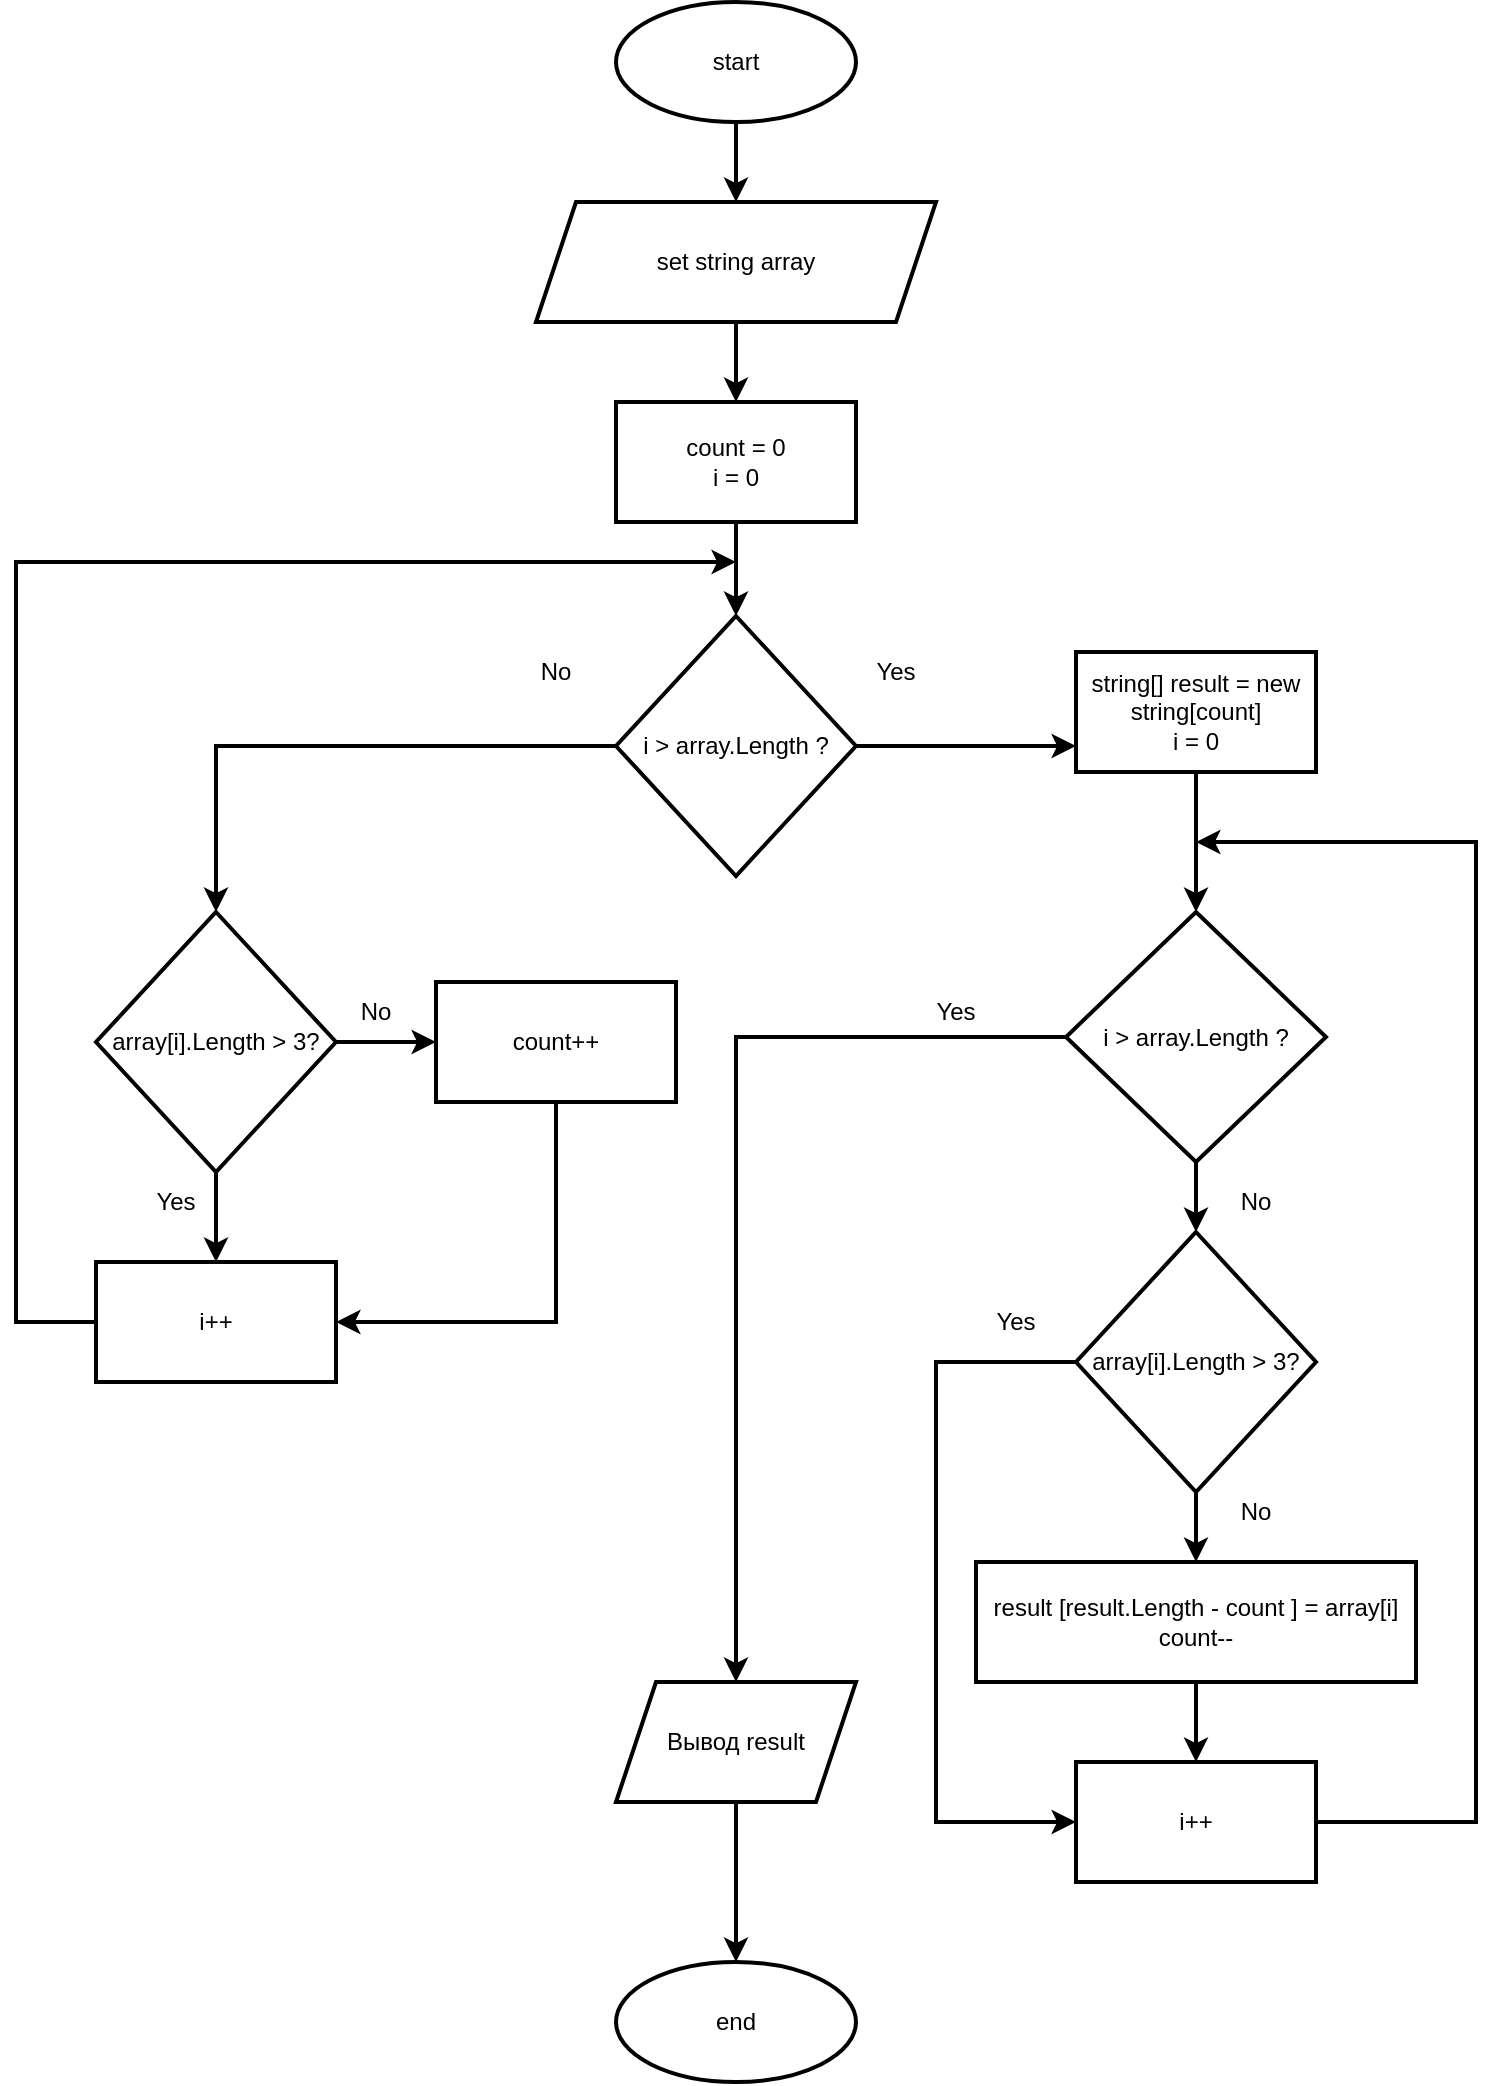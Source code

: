 <mxfile>
    <diagram id="8Ngy8GfRv6HE6p1wLcnC" name="Page-1">
        <mxGraphModel dx="434" dy="1523" grid="1" gridSize="10" guides="1" tooltips="1" connect="1" arrows="1" fold="1" page="1" pageScale="1" pageWidth="827" pageHeight="1169" math="0" shadow="0">
            <root>
                <mxCell id="0"/>
                <mxCell id="1" parent="0"/>
                <mxCell id="2" style="edgeStyle=orthogonalEdgeStyle;rounded=0;orthogonalLoop=1;jettySize=auto;html=1;strokeWidth=2;" edge="1" parent="1" source="3" target="5">
                    <mxGeometry relative="1" as="geometry"/>
                </mxCell>
                <mxCell id="3" value="start" style="ellipse;whiteSpace=wrap;html=1;strokeWidth=2;" vertex="1" parent="1">
                    <mxGeometry x="490" y="-320" width="120" height="60" as="geometry"/>
                </mxCell>
                <mxCell id="4" value="" style="edgeStyle=orthogonalEdgeStyle;rounded=0;orthogonalLoop=1;jettySize=auto;html=1;strokeWidth=2;" edge="1" parent="1" source="5" target="10">
                    <mxGeometry relative="1" as="geometry"/>
                </mxCell>
                <mxCell id="5" value="set string array" style="shape=parallelogram;perimeter=parallelogramPerimeter;whiteSpace=wrap;html=1;fixedSize=1;strokeWidth=2;" vertex="1" parent="1">
                    <mxGeometry x="450" y="-220" width="200" height="60" as="geometry"/>
                </mxCell>
                <mxCell id="6" value="" style="edgeStyle=orthogonalEdgeStyle;rounded=0;orthogonalLoop=1;jettySize=auto;html=1;strokeWidth=2;" edge="1" parent="1" source="8" target="22">
                    <mxGeometry relative="1" as="geometry">
                        <Array as="points">
                            <mxPoint x="700" y="52"/>
                            <mxPoint x="700" y="52"/>
                        </Array>
                    </mxGeometry>
                </mxCell>
                <mxCell id="7" style="edgeStyle=orthogonalEdgeStyle;rounded=0;orthogonalLoop=1;jettySize=auto;html=1;exitX=0;exitY=0.5;exitDx=0;exitDy=0;entryX=0.5;entryY=0;entryDx=0;entryDy=0;strokeWidth=2;" edge="1" parent="1" source="8" target="14">
                    <mxGeometry relative="1" as="geometry"/>
                </mxCell>
                <mxCell id="8" value="i &amp;gt; array.Length ?" style="rhombus;whiteSpace=wrap;html=1;strokeWidth=2;" vertex="1" parent="1">
                    <mxGeometry x="490" y="-13" width="120" height="130" as="geometry"/>
                </mxCell>
                <mxCell id="9" value="" style="edgeStyle=orthogonalEdgeStyle;rounded=0;orthogonalLoop=1;jettySize=auto;html=1;strokeWidth=2;" edge="1" parent="1" source="10" target="8">
                    <mxGeometry relative="1" as="geometry"/>
                </mxCell>
                <mxCell id="10" value="count = 0&lt;br&gt;i = 0" style="rounded=0;whiteSpace=wrap;html=1;strokeWidth=2;" vertex="1" parent="1">
                    <mxGeometry x="490" y="-120" width="120" height="60" as="geometry"/>
                </mxCell>
                <mxCell id="11" value="No" style="text;html=1;align=center;verticalAlign=middle;whiteSpace=wrap;rounded=0;strokeWidth=2;" vertex="1" parent="1">
                    <mxGeometry x="430" width="60" height="30" as="geometry"/>
                </mxCell>
                <mxCell id="12" style="edgeStyle=orthogonalEdgeStyle;rounded=0;orthogonalLoop=1;jettySize=auto;html=1;entryX=0;entryY=0.5;entryDx=0;entryDy=0;strokeWidth=2;" edge="1" parent="1" source="14" target="16">
                    <mxGeometry relative="1" as="geometry"/>
                </mxCell>
                <mxCell id="13" style="edgeStyle=orthogonalEdgeStyle;rounded=0;orthogonalLoop=1;jettySize=auto;html=1;exitX=0.5;exitY=1;exitDx=0;exitDy=0;strokeWidth=2;" edge="1" parent="1" source="14" target="27">
                    <mxGeometry relative="1" as="geometry"/>
                </mxCell>
                <mxCell id="14" value="array[i].Length &amp;gt; 3?" style="rhombus;whiteSpace=wrap;html=1;strokeWidth=2;" vertex="1" parent="1">
                    <mxGeometry x="230" y="135" width="120" height="130" as="geometry"/>
                </mxCell>
                <mxCell id="15" style="edgeStyle=orthogonalEdgeStyle;rounded=0;orthogonalLoop=1;jettySize=auto;html=1;exitX=0.5;exitY=1;exitDx=0;exitDy=0;entryX=1;entryY=0.5;entryDx=0;entryDy=0;strokeWidth=2;" edge="1" parent="1" source="16" target="27">
                    <mxGeometry relative="1" as="geometry"/>
                </mxCell>
                <mxCell id="16" value="count++" style="whiteSpace=wrap;html=1;strokeWidth=2;" vertex="1" parent="1">
                    <mxGeometry x="400" y="170" width="120" height="60" as="geometry"/>
                </mxCell>
                <mxCell id="17" value="No" style="text;html=1;align=center;verticalAlign=middle;whiteSpace=wrap;rounded=0;strokeWidth=2;" vertex="1" parent="1">
                    <mxGeometry x="340" y="170" width="60" height="30" as="geometry"/>
                </mxCell>
                <mxCell id="18" value="" style="edgeStyle=orthogonalEdgeStyle;rounded=0;orthogonalLoop=1;jettySize=auto;html=1;strokeWidth=2;" edge="1" parent="1" source="19" target="20">
                    <mxGeometry relative="1" as="geometry"/>
                </mxCell>
                <mxCell id="19" value="Вывод result" style="shape=parallelogram;perimeter=parallelogramPerimeter;whiteSpace=wrap;html=1;fixedSize=1;strokeWidth=2;" vertex="1" parent="1">
                    <mxGeometry x="490" y="520" width="120" height="60" as="geometry"/>
                </mxCell>
                <mxCell id="20" value="end" style="ellipse;whiteSpace=wrap;html=1;strokeWidth=2;" vertex="1" parent="1">
                    <mxGeometry x="490" y="660" width="120" height="60" as="geometry"/>
                </mxCell>
                <mxCell id="21" value="" style="edgeStyle=orthogonalEdgeStyle;rounded=0;orthogonalLoop=1;jettySize=auto;html=1;strokeWidth=2;" edge="1" parent="1" source="22" target="25">
                    <mxGeometry relative="1" as="geometry"/>
                </mxCell>
                <mxCell id="22" value="string[] result = new string[count]&lt;br&gt;i = 0" style="whiteSpace=wrap;html=1;strokeWidth=2;" vertex="1" parent="1">
                    <mxGeometry x="720" y="5" width="120" height="60" as="geometry"/>
                </mxCell>
                <mxCell id="23" style="edgeStyle=orthogonalEdgeStyle;rounded=0;orthogonalLoop=1;jettySize=auto;html=1;strokeWidth=2;" edge="1" parent="1" source="25" target="19">
                    <mxGeometry relative="1" as="geometry"/>
                </mxCell>
                <mxCell id="24" style="edgeStyle=orthogonalEdgeStyle;rounded=0;orthogonalLoop=1;jettySize=auto;html=1;exitX=0.5;exitY=1;exitDx=0;exitDy=0;strokeWidth=2;" edge="1" parent="1" source="25" target="33">
                    <mxGeometry relative="1" as="geometry"/>
                </mxCell>
                <mxCell id="25" value="&lt;span&gt;i &amp;gt; array.Length ?&lt;/span&gt;" style="rhombus;whiteSpace=wrap;html=1;strokeWidth=2;" vertex="1" parent="1">
                    <mxGeometry x="715" y="135" width="130" height="125" as="geometry"/>
                </mxCell>
                <mxCell id="26" style="edgeStyle=orthogonalEdgeStyle;rounded=0;orthogonalLoop=1;jettySize=auto;html=1;strokeWidth=2;" edge="1" parent="1" source="27">
                    <mxGeometry relative="1" as="geometry">
                        <Array as="points">
                            <mxPoint x="190" y="340"/>
                            <mxPoint x="190" y="-40"/>
                            <mxPoint x="490" y="-40"/>
                        </Array>
                        <mxPoint x="550" y="-40" as="targetPoint"/>
                    </mxGeometry>
                </mxCell>
                <mxCell id="27" value="i++" style="whiteSpace=wrap;html=1;strokeWidth=2;" vertex="1" parent="1">
                    <mxGeometry x="230" y="310" width="120" height="60" as="geometry"/>
                </mxCell>
                <mxCell id="28" value="Yes" style="text;html=1;align=center;verticalAlign=middle;whiteSpace=wrap;rounded=0;strokeWidth=2;" vertex="1" parent="1">
                    <mxGeometry x="240" y="265" width="60" height="30" as="geometry"/>
                </mxCell>
                <mxCell id="29" value="Yes" style="text;html=1;align=center;verticalAlign=middle;whiteSpace=wrap;rounded=0;strokeWidth=2;" vertex="1" parent="1">
                    <mxGeometry x="600" width="60" height="30" as="geometry"/>
                </mxCell>
                <mxCell id="30" value="Yes" style="text;html=1;align=center;verticalAlign=middle;whiteSpace=wrap;rounded=0;strokeWidth=2;" vertex="1" parent="1">
                    <mxGeometry x="630" y="170" width="60" height="30" as="geometry"/>
                </mxCell>
                <mxCell id="31" style="edgeStyle=orthogonalEdgeStyle;rounded=0;orthogonalLoop=1;jettySize=auto;html=1;entryX=0.5;entryY=0;entryDx=0;entryDy=0;strokeWidth=2;" edge="1" parent="1" source="33" target="35">
                    <mxGeometry relative="1" as="geometry"/>
                </mxCell>
                <mxCell id="32" style="edgeStyle=orthogonalEdgeStyle;rounded=0;orthogonalLoop=1;jettySize=auto;html=1;entryX=0;entryY=0.5;entryDx=0;entryDy=0;strokeWidth=2;" edge="1" parent="1" source="33" target="38">
                    <mxGeometry relative="1" as="geometry">
                        <mxPoint x="644" y="582" as="targetPoint"/>
                        <Array as="points">
                            <mxPoint x="650" y="360"/>
                            <mxPoint x="650" y="590"/>
                        </Array>
                    </mxGeometry>
                </mxCell>
                <mxCell id="33" value="array[i].Length &amp;gt; 3?" style="rhombus;whiteSpace=wrap;html=1;strokeWidth=2;" vertex="1" parent="1">
                    <mxGeometry x="720" y="295" width="120" height="130" as="geometry"/>
                </mxCell>
                <mxCell id="34" style="edgeStyle=orthogonalEdgeStyle;rounded=0;orthogonalLoop=1;jettySize=auto;html=1;exitX=0.5;exitY=1;exitDx=0;exitDy=0;entryX=0.5;entryY=0;entryDx=0;entryDy=0;strokeWidth=2;" edge="1" parent="1" source="35" target="38">
                    <mxGeometry relative="1" as="geometry"/>
                </mxCell>
                <mxCell id="35" value="result [result.Length - count ] = array[i]&lt;br&gt;count--" style="whiteSpace=wrap;html=1;strokeWidth=2;" vertex="1" parent="1">
                    <mxGeometry x="670" y="460" width="220" height="60" as="geometry"/>
                </mxCell>
                <mxCell id="36" value="No" style="text;html=1;align=center;verticalAlign=middle;whiteSpace=wrap;rounded=0;strokeWidth=2;" vertex="1" parent="1">
                    <mxGeometry x="780" y="265" width="60" height="30" as="geometry"/>
                </mxCell>
                <mxCell id="37" style="edgeStyle=orthogonalEdgeStyle;rounded=0;orthogonalLoop=1;jettySize=auto;html=1;exitX=1;exitY=0.5;exitDx=0;exitDy=0;strokeWidth=2;" edge="1" parent="1" source="38">
                    <mxGeometry relative="1" as="geometry">
                        <Array as="points">
                            <mxPoint x="920" y="590"/>
                            <mxPoint x="920" y="100"/>
                            <mxPoint x="830" y="100"/>
                        </Array>
                        <mxPoint x="780" y="100" as="targetPoint"/>
                    </mxGeometry>
                </mxCell>
                <mxCell id="38" value="i++" style="whiteSpace=wrap;html=1;strokeWidth=2;" vertex="1" parent="1">
                    <mxGeometry x="720" y="560" width="120" height="60" as="geometry"/>
                </mxCell>
                <mxCell id="39" value="No" style="text;html=1;align=center;verticalAlign=middle;whiteSpace=wrap;rounded=0;strokeWidth=2;" vertex="1" parent="1">
                    <mxGeometry x="780" y="420" width="60" height="30" as="geometry"/>
                </mxCell>
                <mxCell id="40" value="Yes" style="text;html=1;align=center;verticalAlign=middle;whiteSpace=wrap;rounded=0;strokeWidth=2;" vertex="1" parent="1">
                    <mxGeometry x="660" y="325" width="60" height="30" as="geometry"/>
                </mxCell>
            </root>
        </mxGraphModel>
    </diagram>
</mxfile>
